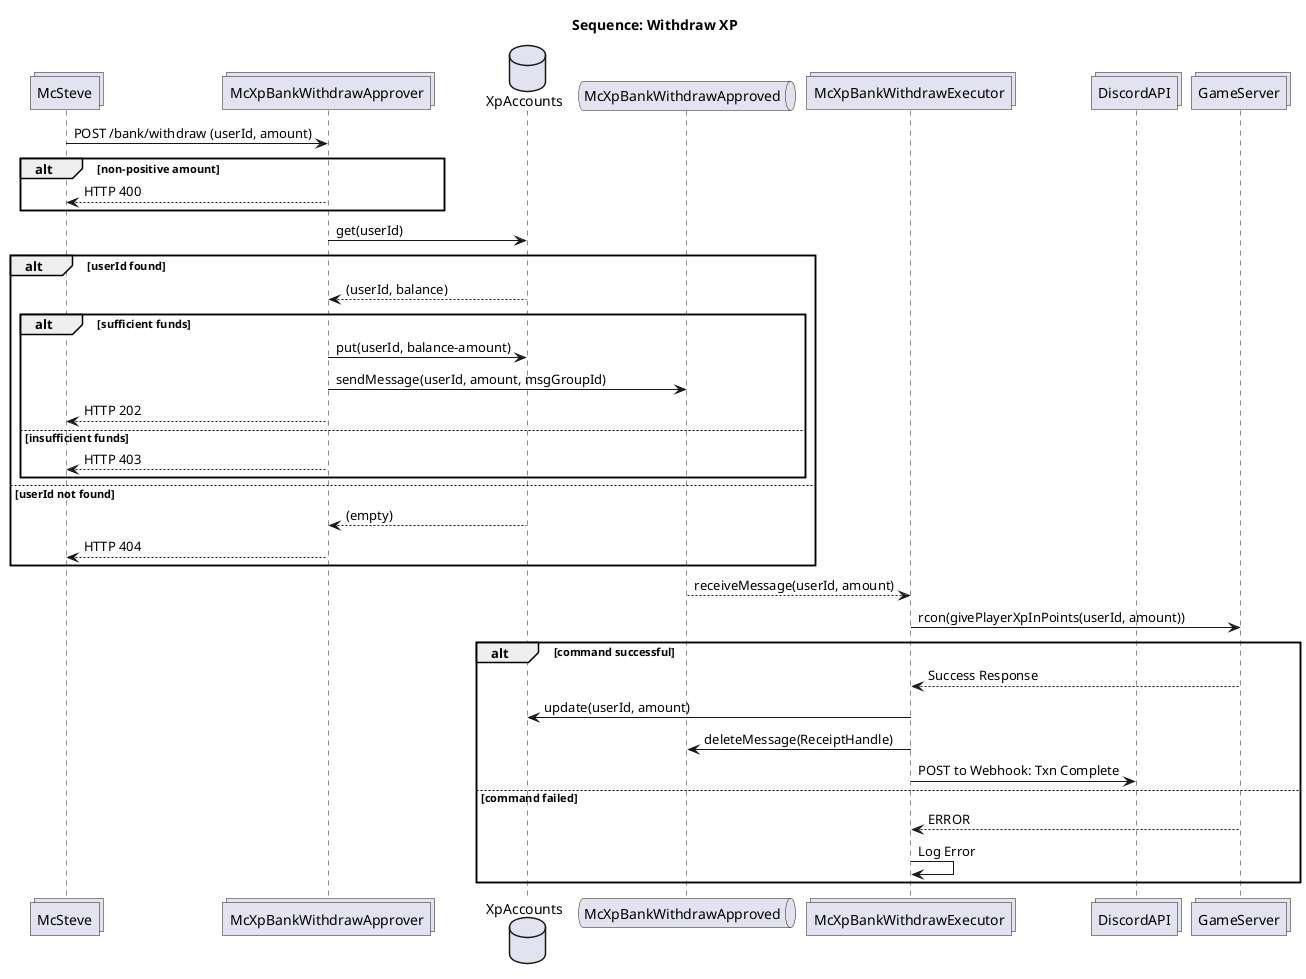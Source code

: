 @startuml sequence_withdraw

title Sequence: Withdraw XP

collections McSteve
collections McXpBankWithdrawApprover
database XpAccounts
queue McXpBankWithdrawApproved
collections McXpBankWithdrawExecutor
collections DiscordAPI
collections GameServer

McSteve -> McXpBankWithdrawApprover: POST /bank/withdraw (userId, amount)
alt non-positive amount
    McSteve <-- McXpBankWithdrawApprover: HTTP 400
end

' Withdraw Approver App
McXpBankWithdrawApprover -> XpAccounts: get(userId)
alt userId found
    McXpBankWithdrawApprover <-- XpAccounts: (userId, balance)
    alt sufficient funds
        McXpBankWithdrawApprover -> XpAccounts: put(userId, balance-amount)
        McXpBankWithdrawApprover -> McXpBankWithdrawApproved: sendMessage(userId, amount, msgGroupId)
        McSteve <-- McXpBankWithdrawApprover: HTTP 202
    else insufficient funds
        McSteve <-- McXpBankWithdrawApprover: HTTP 403
    end
else userId not found
    McXpBankWithdrawApprover <-- XpAccounts: (empty)
    McSteve <-- McXpBankWithdrawApprover: HTTP 404
end

' Withdraw Approver App
McXpBankWithdrawApproved --> McXpBankWithdrawExecutor: receiveMessage(userId, amount)
McXpBankWithdrawExecutor -> GameServer: rcon(givePlayerXpInPoints(userId, amount))
alt command successful
    McXpBankWithdrawExecutor <-- GameServer: Success Response
    McXpBankWithdrawExecutor -> XpAccounts: update(userId, amount)
    McXpBankWithdrawExecutor -> McXpBankWithdrawApproved: deleteMessage(ReceiptHandle)
    McXpBankWithdrawExecutor -> DiscordAPI: POST to Webhook: Txn Complete
else command failed
    McXpBankWithdrawExecutor <-- GameServer: ERROR
    McXpBankWithdrawExecutor -> McXpBankWithdrawExecutor: Log Error
end

@enduml
